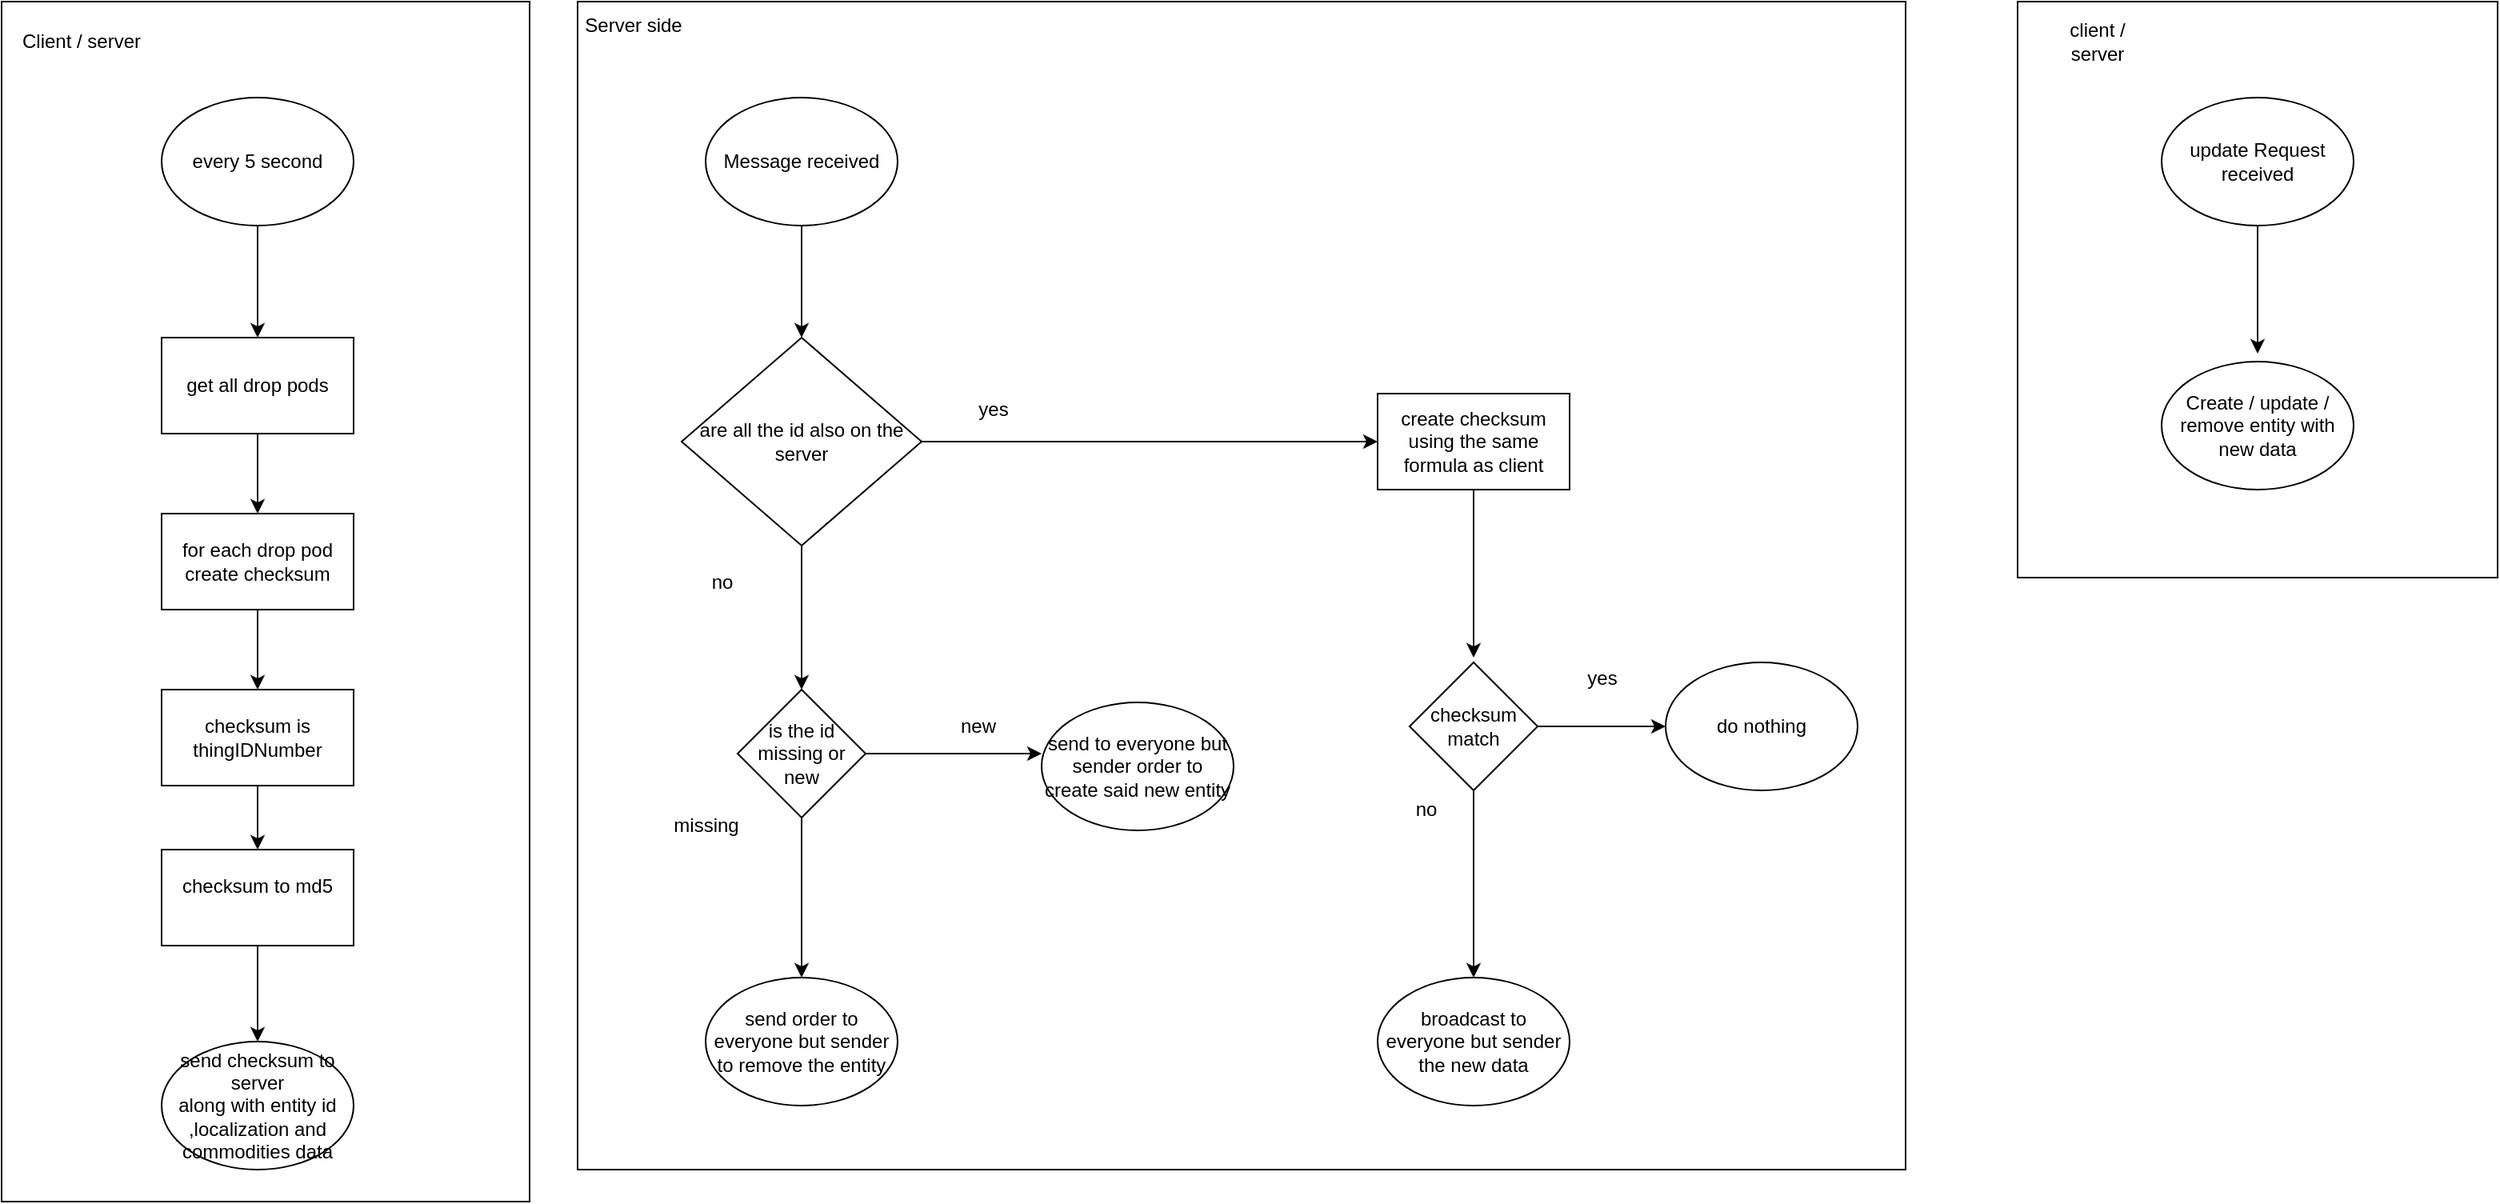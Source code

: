 <mxfile version="26.2.2">
  <diagram name="Page-1" id="-RDQrTWFiyxEshUr6_JO">
    <mxGraphModel dx="1785" dy="904" grid="1" gridSize="10" guides="1" tooltips="1" connect="1" arrows="1" fold="1" page="1" pageScale="1" pageWidth="850" pageHeight="1100" math="0" shadow="0">
      <root>
        <mxCell id="0" />
        <mxCell id="1" parent="0" />
        <mxCell id="6W3W0GryK70y7oGCvisQ-53" value="" style="rounded=0;whiteSpace=wrap;html=1;" vertex="1" parent="1">
          <mxGeometry x="1290" y="110" width="300" height="360" as="geometry" />
        </mxCell>
        <mxCell id="6W3W0GryK70y7oGCvisQ-46" value="" style="rounded=0;whiteSpace=wrap;html=1;" vertex="1" parent="1">
          <mxGeometry x="390" y="110" width="830" height="730" as="geometry" />
        </mxCell>
        <mxCell id="6W3W0GryK70y7oGCvisQ-13" value="" style="rounded=0;whiteSpace=wrap;html=1;" vertex="1" parent="1">
          <mxGeometry x="30" y="110" width="330" height="750" as="geometry" />
        </mxCell>
        <mxCell id="6W3W0GryK70y7oGCvisQ-2" style="edgeStyle=orthogonalEdgeStyle;rounded=0;orthogonalLoop=1;jettySize=auto;html=1;" edge="1" parent="1" source="6W3W0GryK70y7oGCvisQ-1">
          <mxGeometry relative="1" as="geometry">
            <mxPoint x="190" y="320" as="targetPoint" />
          </mxGeometry>
        </mxCell>
        <mxCell id="6W3W0GryK70y7oGCvisQ-1" value="every 5 second" style="ellipse;whiteSpace=wrap;html=1;" vertex="1" parent="1">
          <mxGeometry x="130" y="170" width="120" height="80" as="geometry" />
        </mxCell>
        <mxCell id="6W3W0GryK70y7oGCvisQ-4" style="edgeStyle=orthogonalEdgeStyle;rounded=0;orthogonalLoop=1;jettySize=auto;html=1;" edge="1" parent="1" source="6W3W0GryK70y7oGCvisQ-3">
          <mxGeometry relative="1" as="geometry">
            <mxPoint x="190" y="430" as="targetPoint" />
          </mxGeometry>
        </mxCell>
        <mxCell id="6W3W0GryK70y7oGCvisQ-3" value="get all drop pods" style="rounded=0;whiteSpace=wrap;html=1;" vertex="1" parent="1">
          <mxGeometry x="130" y="320" width="120" height="60" as="geometry" />
        </mxCell>
        <mxCell id="6W3W0GryK70y7oGCvisQ-6" style="edgeStyle=orthogonalEdgeStyle;rounded=0;orthogonalLoop=1;jettySize=auto;html=1;" edge="1" parent="1" source="6W3W0GryK70y7oGCvisQ-5">
          <mxGeometry relative="1" as="geometry">
            <mxPoint x="190" y="540" as="targetPoint" />
          </mxGeometry>
        </mxCell>
        <mxCell id="6W3W0GryK70y7oGCvisQ-5" value="for each drop pod&lt;br&gt;create checksum" style="rounded=0;whiteSpace=wrap;html=1;" vertex="1" parent="1">
          <mxGeometry x="130" y="430" width="120" height="60" as="geometry" />
        </mxCell>
        <mxCell id="6W3W0GryK70y7oGCvisQ-8" style="edgeStyle=orthogonalEdgeStyle;rounded=0;orthogonalLoop=1;jettySize=auto;html=1;" edge="1" parent="1" source="6W3W0GryK70y7oGCvisQ-7">
          <mxGeometry relative="1" as="geometry">
            <mxPoint x="190" y="640" as="targetPoint" />
          </mxGeometry>
        </mxCell>
        <mxCell id="6W3W0GryK70y7oGCvisQ-7" value="checksum is&lt;br&gt;thingIDNumber" style="rounded=0;whiteSpace=wrap;html=1;" vertex="1" parent="1">
          <mxGeometry x="130" y="540" width="120" height="60" as="geometry" />
        </mxCell>
        <mxCell id="6W3W0GryK70y7oGCvisQ-10" style="edgeStyle=orthogonalEdgeStyle;rounded=0;orthogonalLoop=1;jettySize=auto;html=1;" edge="1" parent="1" source="6W3W0GryK70y7oGCvisQ-9">
          <mxGeometry relative="1" as="geometry">
            <mxPoint x="190" y="760" as="targetPoint" />
          </mxGeometry>
        </mxCell>
        <mxCell id="6W3W0GryK70y7oGCvisQ-9" value="&lt;div&gt;checksum to md5&lt;/div&gt;&lt;div&gt;&lt;br&gt;&lt;/div&gt;" style="rounded=0;whiteSpace=wrap;html=1;" vertex="1" parent="1">
          <mxGeometry x="130" y="640" width="120" height="60" as="geometry" />
        </mxCell>
        <mxCell id="6W3W0GryK70y7oGCvisQ-16" style="edgeStyle=orthogonalEdgeStyle;rounded=0;orthogonalLoop=1;jettySize=auto;html=1;" edge="1" parent="1" source="6W3W0GryK70y7oGCvisQ-12">
          <mxGeometry relative="1" as="geometry">
            <mxPoint x="530" y="320" as="targetPoint" />
          </mxGeometry>
        </mxCell>
        <mxCell id="6W3W0GryK70y7oGCvisQ-12" value="Message received" style="ellipse;whiteSpace=wrap;html=1;" vertex="1" parent="1">
          <mxGeometry x="470" y="170" width="120" height="80" as="geometry" />
        </mxCell>
        <mxCell id="6W3W0GryK70y7oGCvisQ-14" value="Client / server" style="text;html=1;align=center;verticalAlign=middle;whiteSpace=wrap;rounded=0;" vertex="1" parent="1">
          <mxGeometry x="40" y="120" width="80" height="30" as="geometry" />
        </mxCell>
        <mxCell id="6W3W0GryK70y7oGCvisQ-15" value="send checksum to server&lt;br&gt;along with entity id&lt;br&gt;,localization and commodities data" style="ellipse;whiteSpace=wrap;html=1;" vertex="1" parent="1">
          <mxGeometry x="130" y="760" width="120" height="80" as="geometry" />
        </mxCell>
        <mxCell id="6W3W0GryK70y7oGCvisQ-20" style="edgeStyle=orthogonalEdgeStyle;rounded=0;orthogonalLoop=1;jettySize=auto;html=1;" edge="1" parent="1" source="6W3W0GryK70y7oGCvisQ-19">
          <mxGeometry relative="1" as="geometry">
            <mxPoint x="890" y="385" as="targetPoint" />
          </mxGeometry>
        </mxCell>
        <mxCell id="6W3W0GryK70y7oGCvisQ-21" style="edgeStyle=orthogonalEdgeStyle;rounded=0;orthogonalLoop=1;jettySize=auto;html=1;" edge="1" parent="1" source="6W3W0GryK70y7oGCvisQ-19">
          <mxGeometry relative="1" as="geometry">
            <mxPoint x="530" y="540" as="targetPoint" />
          </mxGeometry>
        </mxCell>
        <mxCell id="6W3W0GryK70y7oGCvisQ-19" value="are all the id also on the server" style="rhombus;whiteSpace=wrap;html=1;" vertex="1" parent="1">
          <mxGeometry x="455" y="320" width="150" height="130" as="geometry" />
        </mxCell>
        <mxCell id="6W3W0GryK70y7oGCvisQ-23" value="yes" style="text;html=1;align=center;verticalAlign=middle;whiteSpace=wrap;rounded=0;" vertex="1" parent="1">
          <mxGeometry x="620" y="350" width="60" height="30" as="geometry" />
        </mxCell>
        <mxCell id="6W3W0GryK70y7oGCvisQ-24" value="no" style="text;html=1;align=center;verticalAlign=middle;resizable=0;points=[];autosize=1;strokeColor=none;fillColor=none;" vertex="1" parent="1">
          <mxGeometry x="460" y="458" width="40" height="30" as="geometry" />
        </mxCell>
        <mxCell id="6W3W0GryK70y7oGCvisQ-31" style="edgeStyle=orthogonalEdgeStyle;rounded=0;orthogonalLoop=1;jettySize=auto;html=1;" edge="1" parent="1" source="6W3W0GryK70y7oGCvisQ-25">
          <mxGeometry relative="1" as="geometry">
            <mxPoint x="530" y="720" as="targetPoint" />
          </mxGeometry>
        </mxCell>
        <mxCell id="6W3W0GryK70y7oGCvisQ-25" value="is the id missing or new" style="rhombus;whiteSpace=wrap;html=1;" vertex="1" parent="1">
          <mxGeometry x="490" y="540" width="80" height="80" as="geometry" />
        </mxCell>
        <mxCell id="6W3W0GryK70y7oGCvisQ-27" value="new" style="text;html=1;align=center;verticalAlign=middle;resizable=0;points=[];autosize=1;strokeColor=none;fillColor=none;" vertex="1" parent="1">
          <mxGeometry x="615" y="548" width="50" height="30" as="geometry" />
        </mxCell>
        <mxCell id="6W3W0GryK70y7oGCvisQ-30" value="send to everyone but sender order to create said new entity" style="ellipse;whiteSpace=wrap;html=1;" vertex="1" parent="1">
          <mxGeometry x="680" y="548" width="120" height="80" as="geometry" />
        </mxCell>
        <mxCell id="6W3W0GryK70y7oGCvisQ-32" value="missing" style="text;html=1;align=center;verticalAlign=middle;resizable=0;points=[];autosize=1;strokeColor=none;fillColor=none;" vertex="1" parent="1">
          <mxGeometry x="440" y="610" width="60" height="30" as="geometry" />
        </mxCell>
        <mxCell id="6W3W0GryK70y7oGCvisQ-33" value="send order to everyone but sender to remove the entity" style="ellipse;whiteSpace=wrap;html=1;" vertex="1" parent="1">
          <mxGeometry x="470" y="720" width="120" height="80" as="geometry" />
        </mxCell>
        <mxCell id="6W3W0GryK70y7oGCvisQ-35" style="edgeStyle=orthogonalEdgeStyle;rounded=0;orthogonalLoop=1;jettySize=auto;html=1;" edge="1" parent="1" source="6W3W0GryK70y7oGCvisQ-34">
          <mxGeometry relative="1" as="geometry">
            <mxPoint x="950" y="520" as="targetPoint" />
          </mxGeometry>
        </mxCell>
        <mxCell id="6W3W0GryK70y7oGCvisQ-34" value="create checksum using the same formula as client" style="rounded=0;whiteSpace=wrap;html=1;" vertex="1" parent="1">
          <mxGeometry x="890" y="355" width="120" height="60" as="geometry" />
        </mxCell>
        <mxCell id="6W3W0GryK70y7oGCvisQ-37" style="edgeStyle=orthogonalEdgeStyle;rounded=0;orthogonalLoop=1;jettySize=auto;html=1;" edge="1" parent="1" source="6W3W0GryK70y7oGCvisQ-36">
          <mxGeometry relative="1" as="geometry">
            <mxPoint x="1070" y="563" as="targetPoint" />
          </mxGeometry>
        </mxCell>
        <mxCell id="6W3W0GryK70y7oGCvisQ-40" style="edgeStyle=orthogonalEdgeStyle;rounded=0;orthogonalLoop=1;jettySize=auto;html=1;" edge="1" parent="1" source="6W3W0GryK70y7oGCvisQ-36">
          <mxGeometry relative="1" as="geometry">
            <mxPoint x="950" y="720" as="targetPoint" />
          </mxGeometry>
        </mxCell>
        <mxCell id="6W3W0GryK70y7oGCvisQ-36" value="checksum match" style="rhombus;whiteSpace=wrap;html=1;" vertex="1" parent="1">
          <mxGeometry x="910" y="523" width="80" height="80" as="geometry" />
        </mxCell>
        <mxCell id="6W3W0GryK70y7oGCvisQ-38" value="yes" style="text;html=1;align=center;verticalAlign=middle;resizable=0;points=[];autosize=1;strokeColor=none;fillColor=none;" vertex="1" parent="1">
          <mxGeometry x="1010" y="518" width="40" height="30" as="geometry" />
        </mxCell>
        <mxCell id="6W3W0GryK70y7oGCvisQ-39" value="do nothing" style="ellipse;whiteSpace=wrap;html=1;" vertex="1" parent="1">
          <mxGeometry x="1070" y="523" width="120" height="80" as="geometry" />
        </mxCell>
        <mxCell id="6W3W0GryK70y7oGCvisQ-41" value="no" style="text;html=1;align=center;verticalAlign=middle;resizable=0;points=[];autosize=1;strokeColor=none;fillColor=none;" vertex="1" parent="1">
          <mxGeometry x="900" y="600" width="40" height="30" as="geometry" />
        </mxCell>
        <mxCell id="6W3W0GryK70y7oGCvisQ-45" value="broadcast to everyone but sender the new data" style="ellipse;whiteSpace=wrap;html=1;" vertex="1" parent="1">
          <mxGeometry x="890" y="720" width="120" height="80" as="geometry" />
        </mxCell>
        <mxCell id="6W3W0GryK70y7oGCvisQ-47" value="Server side" style="text;html=1;align=center;verticalAlign=middle;whiteSpace=wrap;rounded=0;" vertex="1" parent="1">
          <mxGeometry x="390" y="110" width="70" height="30" as="geometry" />
        </mxCell>
        <mxCell id="6W3W0GryK70y7oGCvisQ-26" style="edgeStyle=orthogonalEdgeStyle;rounded=0;orthogonalLoop=1;jettySize=auto;html=1;" edge="1" parent="1" source="6W3W0GryK70y7oGCvisQ-25">
          <mxGeometry relative="1" as="geometry">
            <mxPoint x="680" y="580" as="targetPoint" />
          </mxGeometry>
        </mxCell>
        <mxCell id="6W3W0GryK70y7oGCvisQ-51" style="edgeStyle=orthogonalEdgeStyle;rounded=0;orthogonalLoop=1;jettySize=auto;html=1;" edge="1" parent="1" source="6W3W0GryK70y7oGCvisQ-50">
          <mxGeometry relative="1" as="geometry">
            <mxPoint x="1440" y="330" as="targetPoint" />
          </mxGeometry>
        </mxCell>
        <mxCell id="6W3W0GryK70y7oGCvisQ-50" value="update Request received" style="ellipse;whiteSpace=wrap;html=1;" vertex="1" parent="1">
          <mxGeometry x="1380" y="170" width="120" height="80" as="geometry" />
        </mxCell>
        <mxCell id="6W3W0GryK70y7oGCvisQ-52" value="Create / update / remove entity with new data" style="ellipse;whiteSpace=wrap;html=1;" vertex="1" parent="1">
          <mxGeometry x="1380" y="335" width="120" height="80" as="geometry" />
        </mxCell>
        <mxCell id="6W3W0GryK70y7oGCvisQ-54" value="client / server" style="text;html=1;align=center;verticalAlign=middle;whiteSpace=wrap;rounded=0;" vertex="1" parent="1">
          <mxGeometry x="1310" y="120" width="60" height="30" as="geometry" />
        </mxCell>
      </root>
    </mxGraphModel>
  </diagram>
</mxfile>
